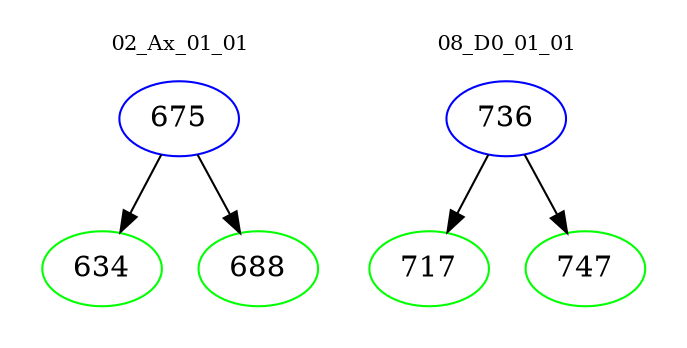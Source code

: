 digraph{
subgraph cluster_0 {
color = white
label = "02_Ax_01_01";
fontsize=10;
T0_675 [label="675", color="blue"]
T0_675 -> T0_634 [color="black"]
T0_634 [label="634", color="green"]
T0_675 -> T0_688 [color="black"]
T0_688 [label="688", color="green"]
}
subgraph cluster_1 {
color = white
label = "08_D0_01_01";
fontsize=10;
T1_736 [label="736", color="blue"]
T1_736 -> T1_717 [color="black"]
T1_717 [label="717", color="green"]
T1_736 -> T1_747 [color="black"]
T1_747 [label="747", color="green"]
}
}
